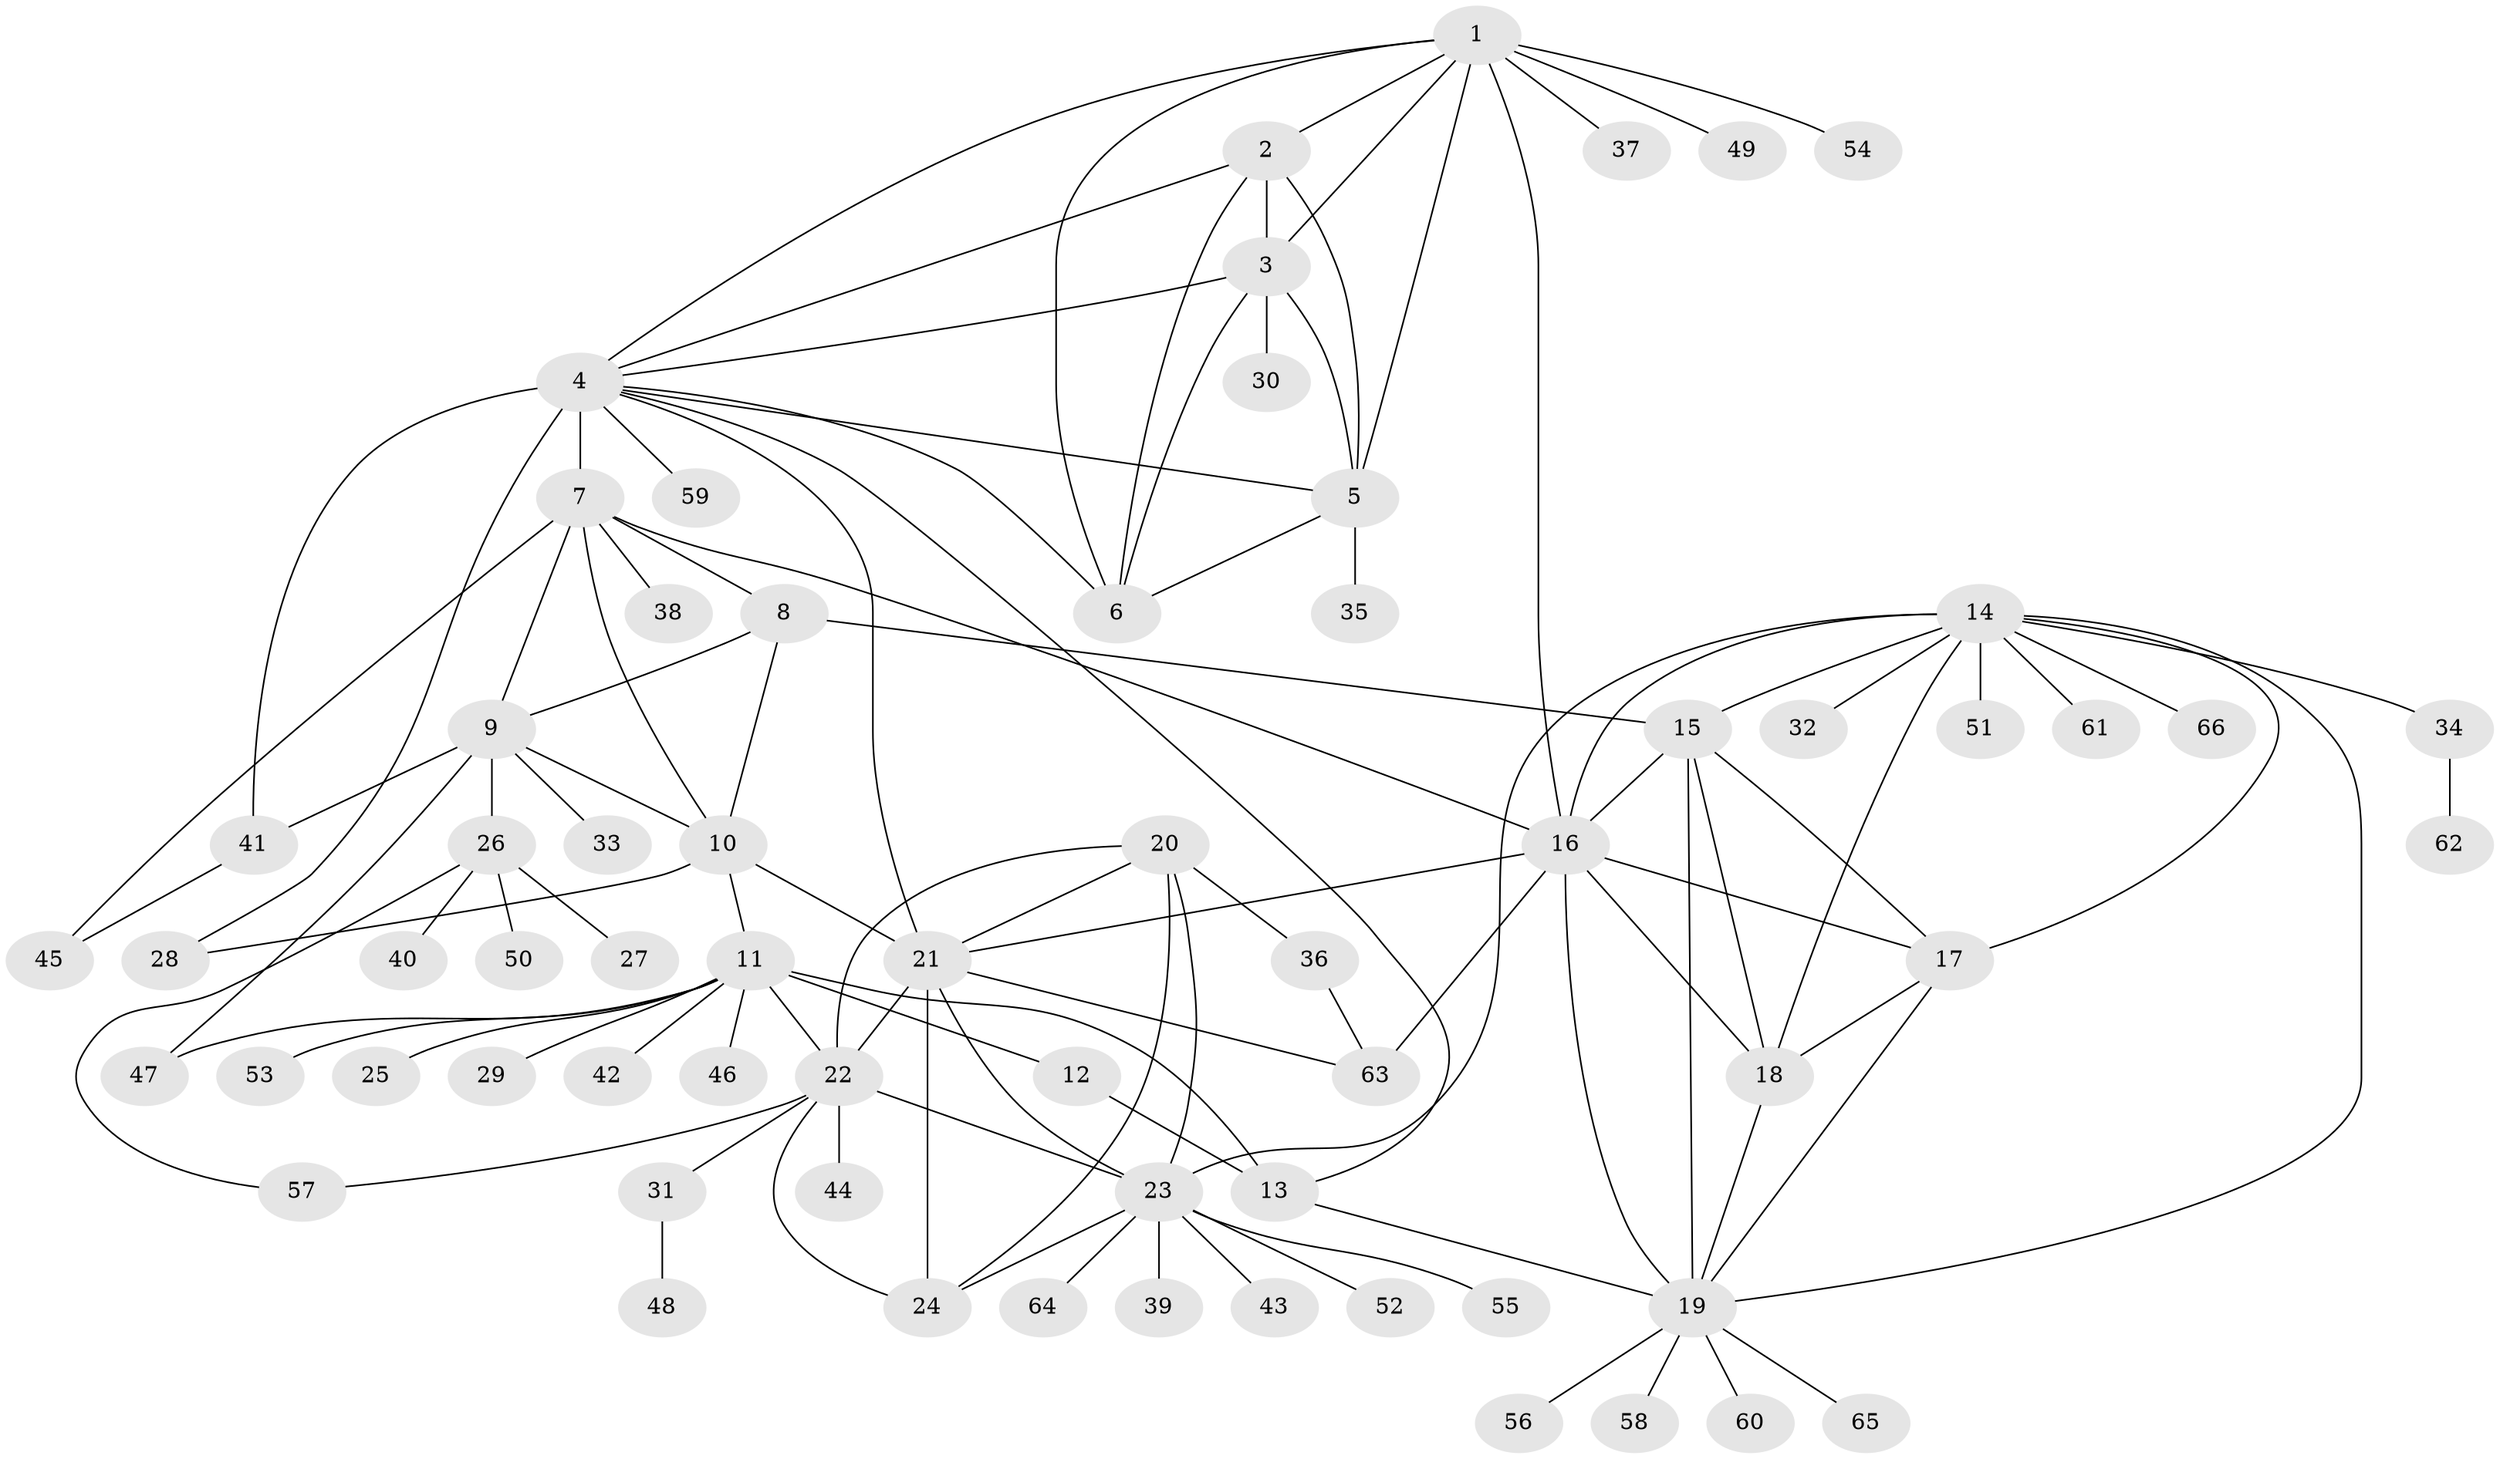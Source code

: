 // original degree distribution, {10: 0.05303030303030303, 9: 0.022727272727272728, 6: 0.05303030303030303, 18: 0.007575757575757576, 8: 0.03787878787878788, 7: 0.015151515151515152, 5: 0.015151515151515152, 12: 0.015151515151515152, 11: 0.015151515151515152, 1: 0.6060606060606061, 2: 0.12121212121212122, 3: 0.03787878787878788}
// Generated by graph-tools (version 1.1) at 2025/37/03/09/25 02:37:41]
// undirected, 66 vertices, 110 edges
graph export_dot {
graph [start="1"]
  node [color=gray90,style=filled];
  1;
  2;
  3;
  4;
  5;
  6;
  7;
  8;
  9;
  10;
  11;
  12;
  13;
  14;
  15;
  16;
  17;
  18;
  19;
  20;
  21;
  22;
  23;
  24;
  25;
  26;
  27;
  28;
  29;
  30;
  31;
  32;
  33;
  34;
  35;
  36;
  37;
  38;
  39;
  40;
  41;
  42;
  43;
  44;
  45;
  46;
  47;
  48;
  49;
  50;
  51;
  52;
  53;
  54;
  55;
  56;
  57;
  58;
  59;
  60;
  61;
  62;
  63;
  64;
  65;
  66;
  1 -- 2 [weight=1.0];
  1 -- 3 [weight=1.0];
  1 -- 4 [weight=1.0];
  1 -- 5 [weight=1.0];
  1 -- 6 [weight=1.0];
  1 -- 16 [weight=1.0];
  1 -- 37 [weight=1.0];
  1 -- 49 [weight=1.0];
  1 -- 54 [weight=1.0];
  2 -- 3 [weight=4.0];
  2 -- 4 [weight=1.0];
  2 -- 5 [weight=1.0];
  2 -- 6 [weight=1.0];
  3 -- 4 [weight=1.0];
  3 -- 5 [weight=1.0];
  3 -- 6 [weight=1.0];
  3 -- 30 [weight=1.0];
  4 -- 5 [weight=1.0];
  4 -- 6 [weight=1.0];
  4 -- 7 [weight=1.0];
  4 -- 13 [weight=1.0];
  4 -- 21 [weight=1.0];
  4 -- 28 [weight=1.0];
  4 -- 41 [weight=7.0];
  4 -- 59 [weight=1.0];
  5 -- 6 [weight=1.0];
  5 -- 35 [weight=3.0];
  7 -- 8 [weight=3.0];
  7 -- 9 [weight=3.0];
  7 -- 10 [weight=3.0];
  7 -- 16 [weight=1.0];
  7 -- 38 [weight=1.0];
  7 -- 45 [weight=1.0];
  8 -- 9 [weight=1.0];
  8 -- 10 [weight=1.0];
  8 -- 15 [weight=1.0];
  9 -- 10 [weight=1.0];
  9 -- 26 [weight=1.0];
  9 -- 33 [weight=1.0];
  9 -- 41 [weight=1.0];
  9 -- 47 [weight=1.0];
  10 -- 11 [weight=1.0];
  10 -- 21 [weight=1.0];
  10 -- 28 [weight=2.0];
  11 -- 12 [weight=4.0];
  11 -- 13 [weight=4.0];
  11 -- 22 [weight=1.0];
  11 -- 25 [weight=4.0];
  11 -- 29 [weight=1.0];
  11 -- 42 [weight=2.0];
  11 -- 46 [weight=1.0];
  11 -- 47 [weight=2.0];
  11 -- 53 [weight=1.0];
  12 -- 13 [weight=1.0];
  13 -- 19 [weight=1.0];
  14 -- 15 [weight=1.0];
  14 -- 16 [weight=1.0];
  14 -- 17 [weight=1.0];
  14 -- 18 [weight=1.0];
  14 -- 19 [weight=1.0];
  14 -- 23 [weight=1.0];
  14 -- 32 [weight=1.0];
  14 -- 34 [weight=1.0];
  14 -- 51 [weight=1.0];
  14 -- 61 [weight=1.0];
  14 -- 66 [weight=1.0];
  15 -- 16 [weight=1.0];
  15 -- 17 [weight=1.0];
  15 -- 18 [weight=2.0];
  15 -- 19 [weight=1.0];
  16 -- 17 [weight=1.0];
  16 -- 18 [weight=1.0];
  16 -- 19 [weight=1.0];
  16 -- 21 [weight=1.0];
  16 -- 63 [weight=2.0];
  17 -- 18 [weight=1.0];
  17 -- 19 [weight=1.0];
  18 -- 19 [weight=1.0];
  19 -- 56 [weight=1.0];
  19 -- 58 [weight=1.0];
  19 -- 60 [weight=1.0];
  19 -- 65 [weight=1.0];
  20 -- 21 [weight=2.0];
  20 -- 22 [weight=1.0];
  20 -- 23 [weight=1.0];
  20 -- 24 [weight=1.0];
  20 -- 36 [weight=2.0];
  21 -- 22 [weight=2.0];
  21 -- 23 [weight=2.0];
  21 -- 24 [weight=6.0];
  21 -- 63 [weight=1.0];
  22 -- 23 [weight=1.0];
  22 -- 24 [weight=1.0];
  22 -- 31 [weight=1.0];
  22 -- 44 [weight=1.0];
  22 -- 57 [weight=1.0];
  23 -- 24 [weight=1.0];
  23 -- 39 [weight=1.0];
  23 -- 43 [weight=1.0];
  23 -- 52 [weight=1.0];
  23 -- 55 [weight=1.0];
  23 -- 64 [weight=1.0];
  26 -- 27 [weight=1.0];
  26 -- 40 [weight=1.0];
  26 -- 50 [weight=1.0];
  26 -- 57 [weight=1.0];
  31 -- 48 [weight=1.0];
  34 -- 62 [weight=1.0];
  36 -- 63 [weight=1.0];
  41 -- 45 [weight=1.0];
}
